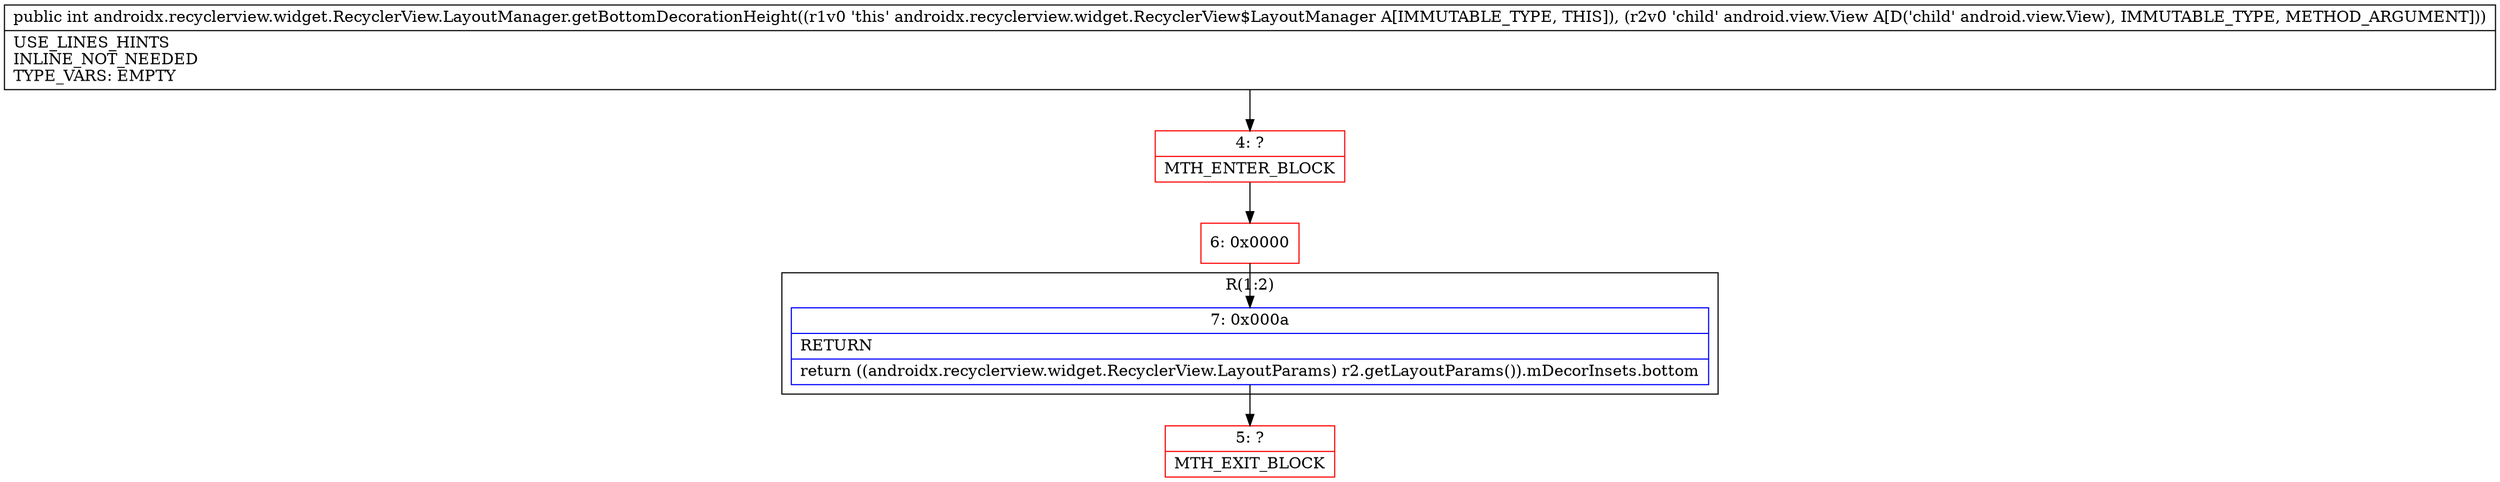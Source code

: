 digraph "CFG forandroidx.recyclerview.widget.RecyclerView.LayoutManager.getBottomDecorationHeight(Landroid\/view\/View;)I" {
subgraph cluster_Region_708261034 {
label = "R(1:2)";
node [shape=record,color=blue];
Node_7 [shape=record,label="{7\:\ 0x000a|RETURN\l|return ((androidx.recyclerview.widget.RecyclerView.LayoutParams) r2.getLayoutParams()).mDecorInsets.bottom\l}"];
}
Node_4 [shape=record,color=red,label="{4\:\ ?|MTH_ENTER_BLOCK\l}"];
Node_6 [shape=record,color=red,label="{6\:\ 0x0000}"];
Node_5 [shape=record,color=red,label="{5\:\ ?|MTH_EXIT_BLOCK\l}"];
MethodNode[shape=record,label="{public int androidx.recyclerview.widget.RecyclerView.LayoutManager.getBottomDecorationHeight((r1v0 'this' androidx.recyclerview.widget.RecyclerView$LayoutManager A[IMMUTABLE_TYPE, THIS]), (r2v0 'child' android.view.View A[D('child' android.view.View), IMMUTABLE_TYPE, METHOD_ARGUMENT]))  | USE_LINES_HINTS\lINLINE_NOT_NEEDED\lTYPE_VARS: EMPTY\l}"];
MethodNode -> Node_4;Node_7 -> Node_5;
Node_4 -> Node_6;
Node_6 -> Node_7;
}

